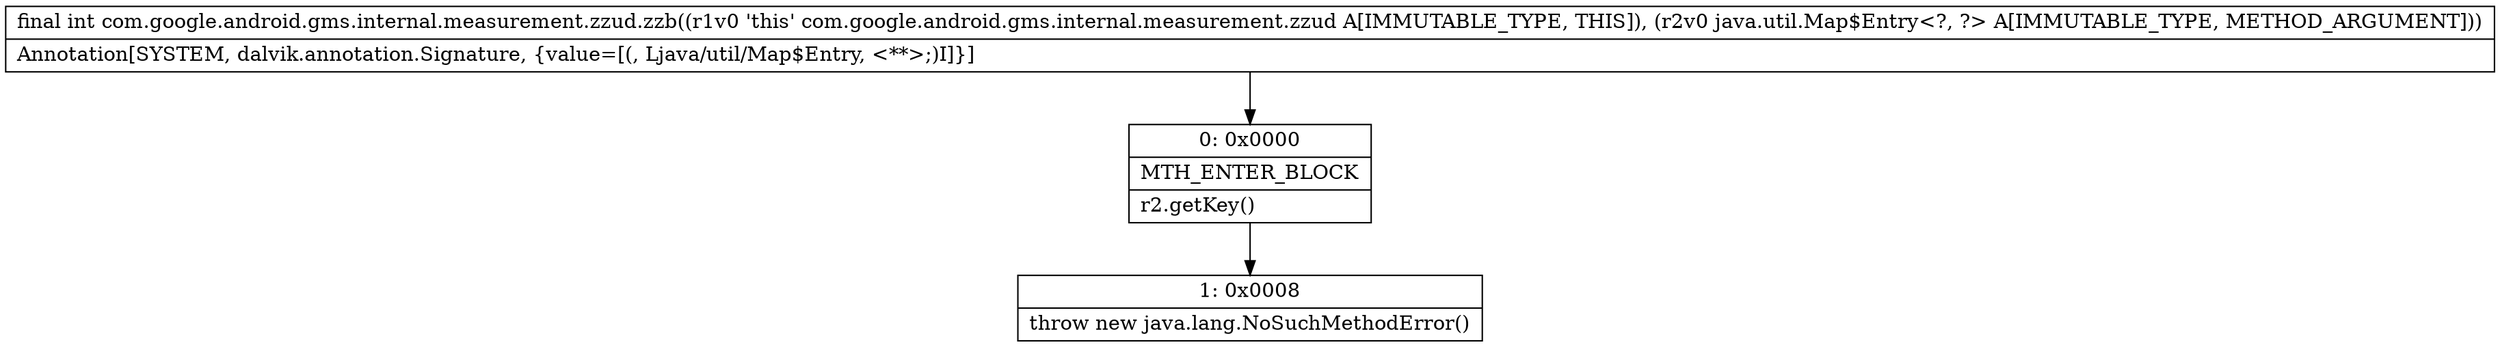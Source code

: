 digraph "CFG forcom.google.android.gms.internal.measurement.zzud.zzb(Ljava\/util\/Map$Entry;)I" {
Node_0 [shape=record,label="{0\:\ 0x0000|MTH_ENTER_BLOCK\l|r2.getKey()\l}"];
Node_1 [shape=record,label="{1\:\ 0x0008|throw new java.lang.NoSuchMethodError()\l}"];
MethodNode[shape=record,label="{final int com.google.android.gms.internal.measurement.zzud.zzb((r1v0 'this' com.google.android.gms.internal.measurement.zzud A[IMMUTABLE_TYPE, THIS]), (r2v0 java.util.Map$Entry\<?, ?\> A[IMMUTABLE_TYPE, METHOD_ARGUMENT]))  | Annotation[SYSTEM, dalvik.annotation.Signature, \{value=[(, Ljava\/util\/Map$Entry, \<**\>;)I]\}]\l}"];
MethodNode -> Node_0;
Node_0 -> Node_1;
}

